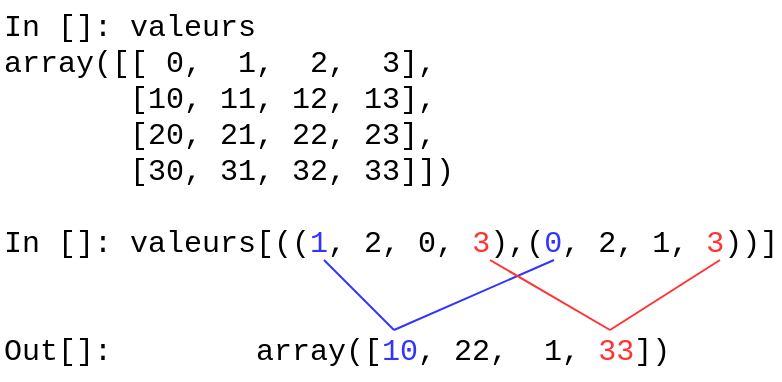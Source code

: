 <mxfile>
    <diagram id="JYNVExiJZVghlRtYWaoA" name="Page-1">
        <mxGraphModel dx="874" dy="836" grid="1" gridSize="5" guides="0" tooltips="1" connect="0" arrows="0" fold="1" page="1" pageScale="1" pageWidth="827" pageHeight="1169" math="0" shadow="0">
            <root>
                <mxCell id="0"/>
                <mxCell id="1" parent="0"/>
                <mxCell id="2" value="&lt;div style=&quot;font-size: 15px&quot;&gt;&lt;span&gt;In []: valeurs&lt;/span&gt;&lt;br&gt;&lt;/div&gt;&lt;div style=&quot;font-size: 15px&quot;&gt;&lt;font style=&quot;font-size: 15px&quot;&gt;&lt;span&gt;array([[ 0,&amp;nbsp; 1,&amp;nbsp; 2,&amp;nbsp; 3],&lt;/span&gt;&lt;br&gt;&lt;/font&gt;&lt;/div&gt;&lt;div style=&quot;font-size: 15px&quot;&gt;&lt;font style=&quot;font-size: 15px&quot;&gt;&amp;nbsp; &amp;nbsp; &amp;nbsp; &amp;nbsp;[10, 11, 12, 13],&lt;/font&gt;&lt;/div&gt;&lt;div style=&quot;font-size: 15px&quot;&gt;&lt;font style=&quot;font-size: 15px&quot;&gt;&amp;nbsp; &amp;nbsp; &amp;nbsp; &amp;nbsp;[20, 21, 22, 23],&lt;/font&gt;&lt;/div&gt;&lt;div style=&quot;font-size: 15px&quot;&gt;&lt;font style=&quot;font-size: 15px&quot;&gt;&amp;nbsp; &amp;nbsp; &amp;nbsp; &amp;nbsp;[30, 31, 32, 33]])&lt;/font&gt;&lt;/div&gt;&lt;div style=&quot;font-size: 15px&quot;&gt;&lt;font style=&quot;font-size: 15px&quot;&gt;&lt;br&gt;&lt;/font&gt;&lt;/div&gt;&lt;div style=&quot;font-size: 15px&quot;&gt;&lt;font style=&quot;font-size: 15px&quot;&gt;In []: valeurs[((&lt;font color=&quot;#3333ff&quot;&gt;1&lt;/font&gt;, 2, 0, &lt;font color=&quot;#ff3333&quot;&gt;3&lt;/font&gt;),(&lt;font color=&quot;#3333ff&quot;&gt;0&lt;/font&gt;, 2, 1, &lt;font color=&quot;#ff3333&quot;&gt;3&lt;/font&gt;))]&lt;/font&gt;&lt;/div&gt;&lt;div style=&quot;font-size: 15px&quot;&gt;&lt;font style=&quot;font-size: 15px&quot;&gt;&lt;br&gt;&lt;/font&gt;&lt;/div&gt;&lt;div style=&quot;font-size: 15px&quot;&gt;&lt;font style=&quot;font-size: 15px&quot;&gt;&lt;br&gt;&lt;/font&gt;&lt;/div&gt;&lt;div style=&quot;font-size: 15px&quot;&gt;&lt;font style=&quot;font-size: 15px&quot;&gt;Out[]:&amp;nbsp; &amp;nbsp; &amp;nbsp; &amp;nbsp; array([&lt;font color=&quot;#3333ff&quot;&gt;10&lt;/font&gt;, 22,&amp;nbsp; 1, &lt;font color=&quot;#ff3333&quot;&gt;33&lt;/font&gt;])&lt;/font&gt;&lt;/div&gt;" style="text;html=1;strokeColor=none;fillColor=none;align=left;verticalAlign=middle;whiteSpace=wrap;rounded=0;fontFamily=Courier New;" parent="1" vertex="1">
                    <mxGeometry x="165" y="95" width="390" height="190" as="geometry"/>
                </mxCell>
                <mxCell id="3" value="" style="endArrow=none;html=1;fontFamily=Courier New;fontSize=15;strokeColor=#3333FF;" parent="1" edge="1">
                    <mxGeometry width="50" height="50" relative="1" as="geometry">
                        <mxPoint x="442" y="225" as="sourcePoint"/>
                        <mxPoint x="362" y="260" as="targetPoint"/>
                    </mxGeometry>
                </mxCell>
                <mxCell id="4" value="" style="endArrow=none;html=1;fontFamily=Courier New;fontSize=15;strokeColor=#3333FF;" parent="1" edge="1">
                    <mxGeometry width="50" height="50" relative="1" as="geometry">
                        <mxPoint x="327" y="225" as="sourcePoint"/>
                        <mxPoint x="362" y="260" as="targetPoint"/>
                    </mxGeometry>
                </mxCell>
                <mxCell id="5" value="" style="endArrow=none;html=1;fontFamily=Courier New;fontSize=15;strokeColor=#FF3333;" parent="1" edge="1">
                    <mxGeometry width="50" height="50" relative="1" as="geometry">
                        <mxPoint x="525" y="225" as="sourcePoint"/>
                        <mxPoint x="470" y="260" as="targetPoint"/>
                    </mxGeometry>
                </mxCell>
                <mxCell id="6" value="" style="endArrow=none;html=1;fontFamily=Courier New;fontSize=15;strokeColor=#FF3333;" parent="1" edge="1">
                    <mxGeometry width="50" height="50" relative="1" as="geometry">
                        <mxPoint x="410" y="225" as="sourcePoint"/>
                        <mxPoint x="470" y="260" as="targetPoint"/>
                    </mxGeometry>
                </mxCell>
            </root>
        </mxGraphModel>
    </diagram>
</mxfile>